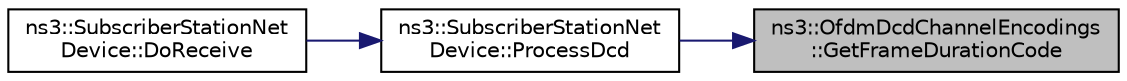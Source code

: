 digraph "ns3::OfdmDcdChannelEncodings::GetFrameDurationCode"
{
 // LATEX_PDF_SIZE
  edge [fontname="Helvetica",fontsize="10",labelfontname="Helvetica",labelfontsize="10"];
  node [fontname="Helvetica",fontsize="10",shape=record];
  rankdir="RL";
  Node1 [label="ns3::OfdmDcdChannelEncodings\l::GetFrameDurationCode",height=0.2,width=0.4,color="black", fillcolor="grey75", style="filled", fontcolor="black",tooltip="Get frame duration code field."];
  Node1 -> Node2 [dir="back",color="midnightblue",fontsize="10",style="solid",fontname="Helvetica"];
  Node2 [label="ns3::SubscriberStationNet\lDevice::ProcessDcd",height=0.2,width=0.4,color="black", fillcolor="white", style="filled",URL="$classns3_1_1_subscriber_station_net_device.html#a9ea614322ab68e822ccde4c19c7a16e1",tooltip="Process DCD."];
  Node2 -> Node3 [dir="back",color="midnightblue",fontsize="10",style="solid",fontname="Helvetica"];
  Node3 [label="ns3::SubscriberStationNet\lDevice::DoReceive",height=0.2,width=0.4,color="black", fillcolor="white", style="filled",URL="$classns3_1_1_subscriber_station_net_device.html#a2cdd421837891adea005eb7cde668a1f",tooltip="Receive a packet."];
}
